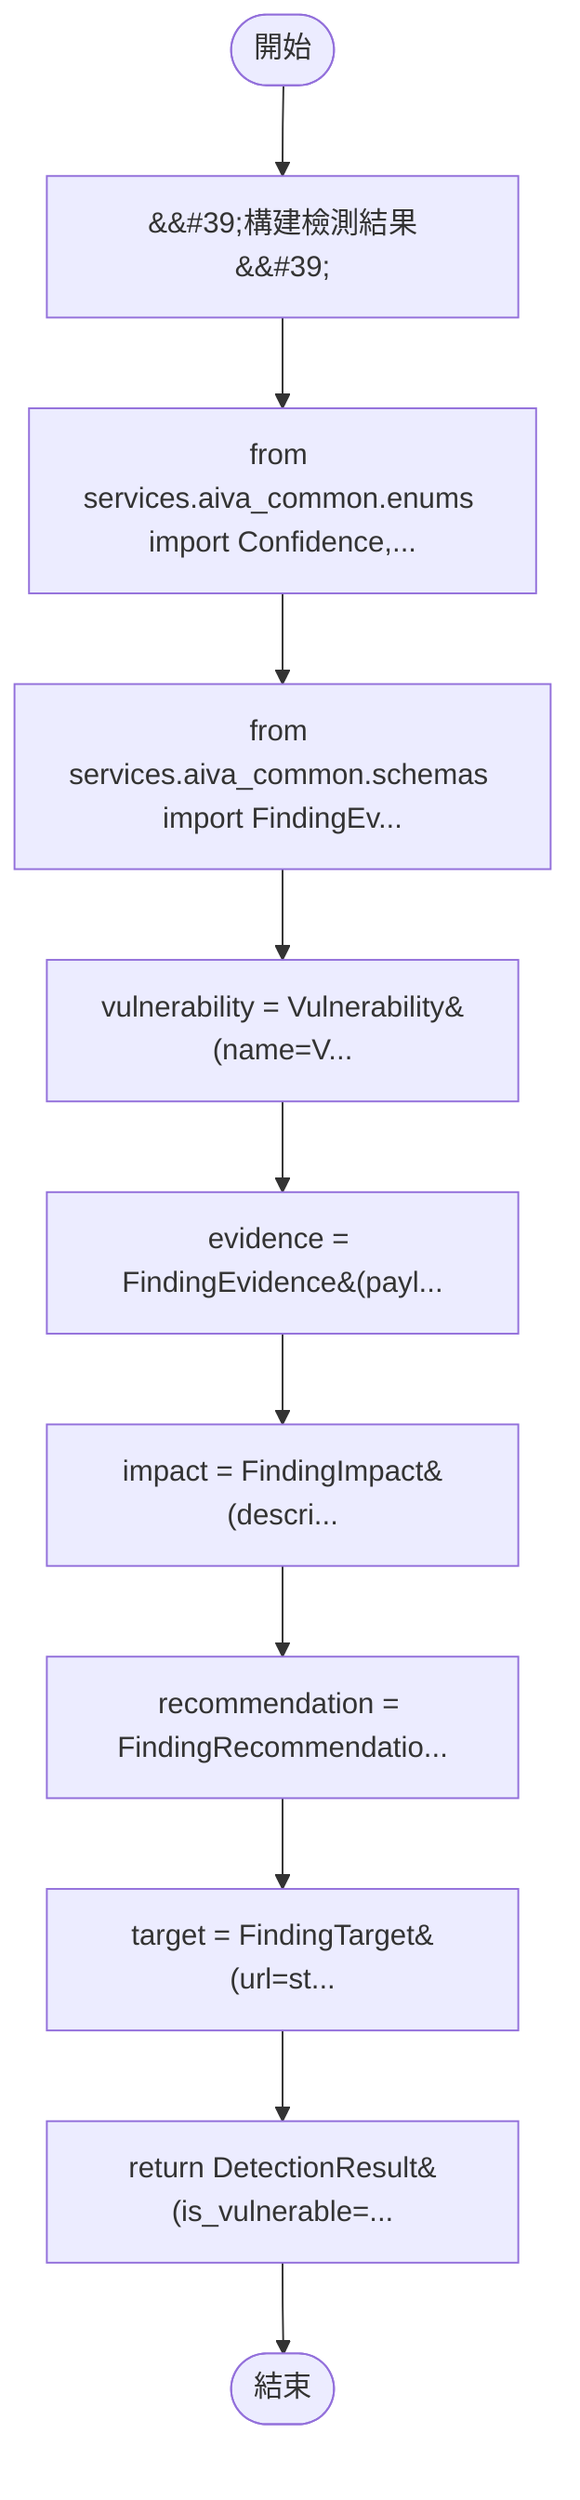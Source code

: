flowchart TB
    n1([開始])
    n2([結束])
    n3[&amp;&#35;39;構建檢測結果&amp;&#35;39;]
    n4[from services.aiva_common.enums import Confidence,...]
    n5[from services.aiva_common.schemas import FindingEv...]
    n6[vulnerability = Vulnerability&#40;name=V...]
    n7[evidence = FindingEvidence&#40;payl...]
    n8[impact = FindingImpact&#40;descri...]
    n9[recommendation = FindingRecommendatio...]
    n10[target = FindingTarget&#40;url=st...]
    n11[return DetectionResult&#40;is_vulnerable=...]
    n1 --> n3
    n3 --> n4
    n4 --> n5
    n5 --> n6
    n6 --> n7
    n7 --> n8
    n8 --> n9
    n9 --> n10
    n10 --> n11
    n11 --> n2
